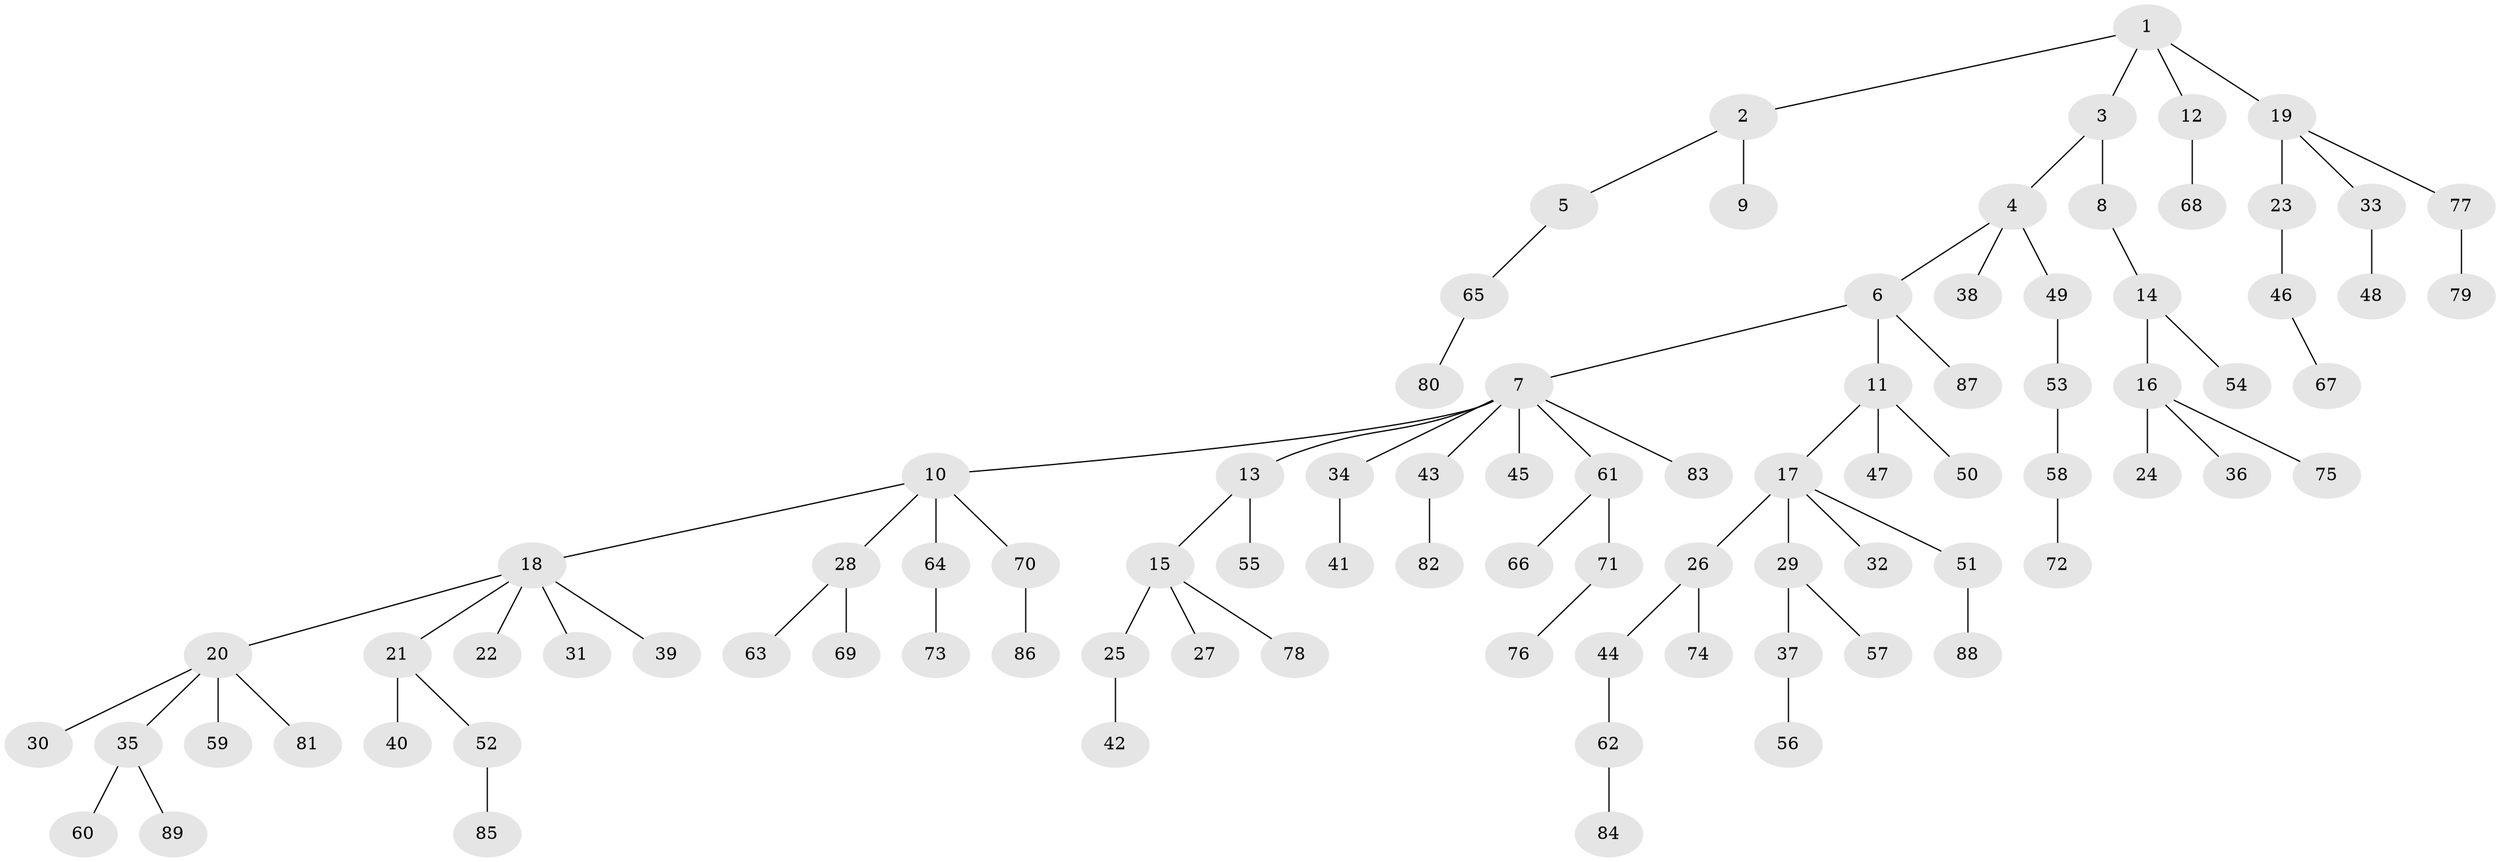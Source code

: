 // coarse degree distribution, {2: 0.15384615384615385, 1: 0.7307692307692307, 15: 0.038461538461538464, 4: 0.07692307692307693}
// Generated by graph-tools (version 1.1) at 2025/56/03/04/25 21:56:52]
// undirected, 89 vertices, 88 edges
graph export_dot {
graph [start="1"]
  node [color=gray90,style=filled];
  1;
  2;
  3;
  4;
  5;
  6;
  7;
  8;
  9;
  10;
  11;
  12;
  13;
  14;
  15;
  16;
  17;
  18;
  19;
  20;
  21;
  22;
  23;
  24;
  25;
  26;
  27;
  28;
  29;
  30;
  31;
  32;
  33;
  34;
  35;
  36;
  37;
  38;
  39;
  40;
  41;
  42;
  43;
  44;
  45;
  46;
  47;
  48;
  49;
  50;
  51;
  52;
  53;
  54;
  55;
  56;
  57;
  58;
  59;
  60;
  61;
  62;
  63;
  64;
  65;
  66;
  67;
  68;
  69;
  70;
  71;
  72;
  73;
  74;
  75;
  76;
  77;
  78;
  79;
  80;
  81;
  82;
  83;
  84;
  85;
  86;
  87;
  88;
  89;
  1 -- 2;
  1 -- 3;
  1 -- 12;
  1 -- 19;
  2 -- 5;
  2 -- 9;
  3 -- 4;
  3 -- 8;
  4 -- 6;
  4 -- 38;
  4 -- 49;
  5 -- 65;
  6 -- 7;
  6 -- 11;
  6 -- 87;
  7 -- 10;
  7 -- 13;
  7 -- 34;
  7 -- 43;
  7 -- 45;
  7 -- 61;
  7 -- 83;
  8 -- 14;
  10 -- 18;
  10 -- 28;
  10 -- 64;
  10 -- 70;
  11 -- 17;
  11 -- 47;
  11 -- 50;
  12 -- 68;
  13 -- 15;
  13 -- 55;
  14 -- 16;
  14 -- 54;
  15 -- 25;
  15 -- 27;
  15 -- 78;
  16 -- 24;
  16 -- 36;
  16 -- 75;
  17 -- 26;
  17 -- 29;
  17 -- 32;
  17 -- 51;
  18 -- 20;
  18 -- 21;
  18 -- 22;
  18 -- 31;
  18 -- 39;
  19 -- 23;
  19 -- 33;
  19 -- 77;
  20 -- 30;
  20 -- 35;
  20 -- 59;
  20 -- 81;
  21 -- 40;
  21 -- 52;
  23 -- 46;
  25 -- 42;
  26 -- 44;
  26 -- 74;
  28 -- 63;
  28 -- 69;
  29 -- 37;
  29 -- 57;
  33 -- 48;
  34 -- 41;
  35 -- 60;
  35 -- 89;
  37 -- 56;
  43 -- 82;
  44 -- 62;
  46 -- 67;
  49 -- 53;
  51 -- 88;
  52 -- 85;
  53 -- 58;
  58 -- 72;
  61 -- 66;
  61 -- 71;
  62 -- 84;
  64 -- 73;
  65 -- 80;
  70 -- 86;
  71 -- 76;
  77 -- 79;
}
